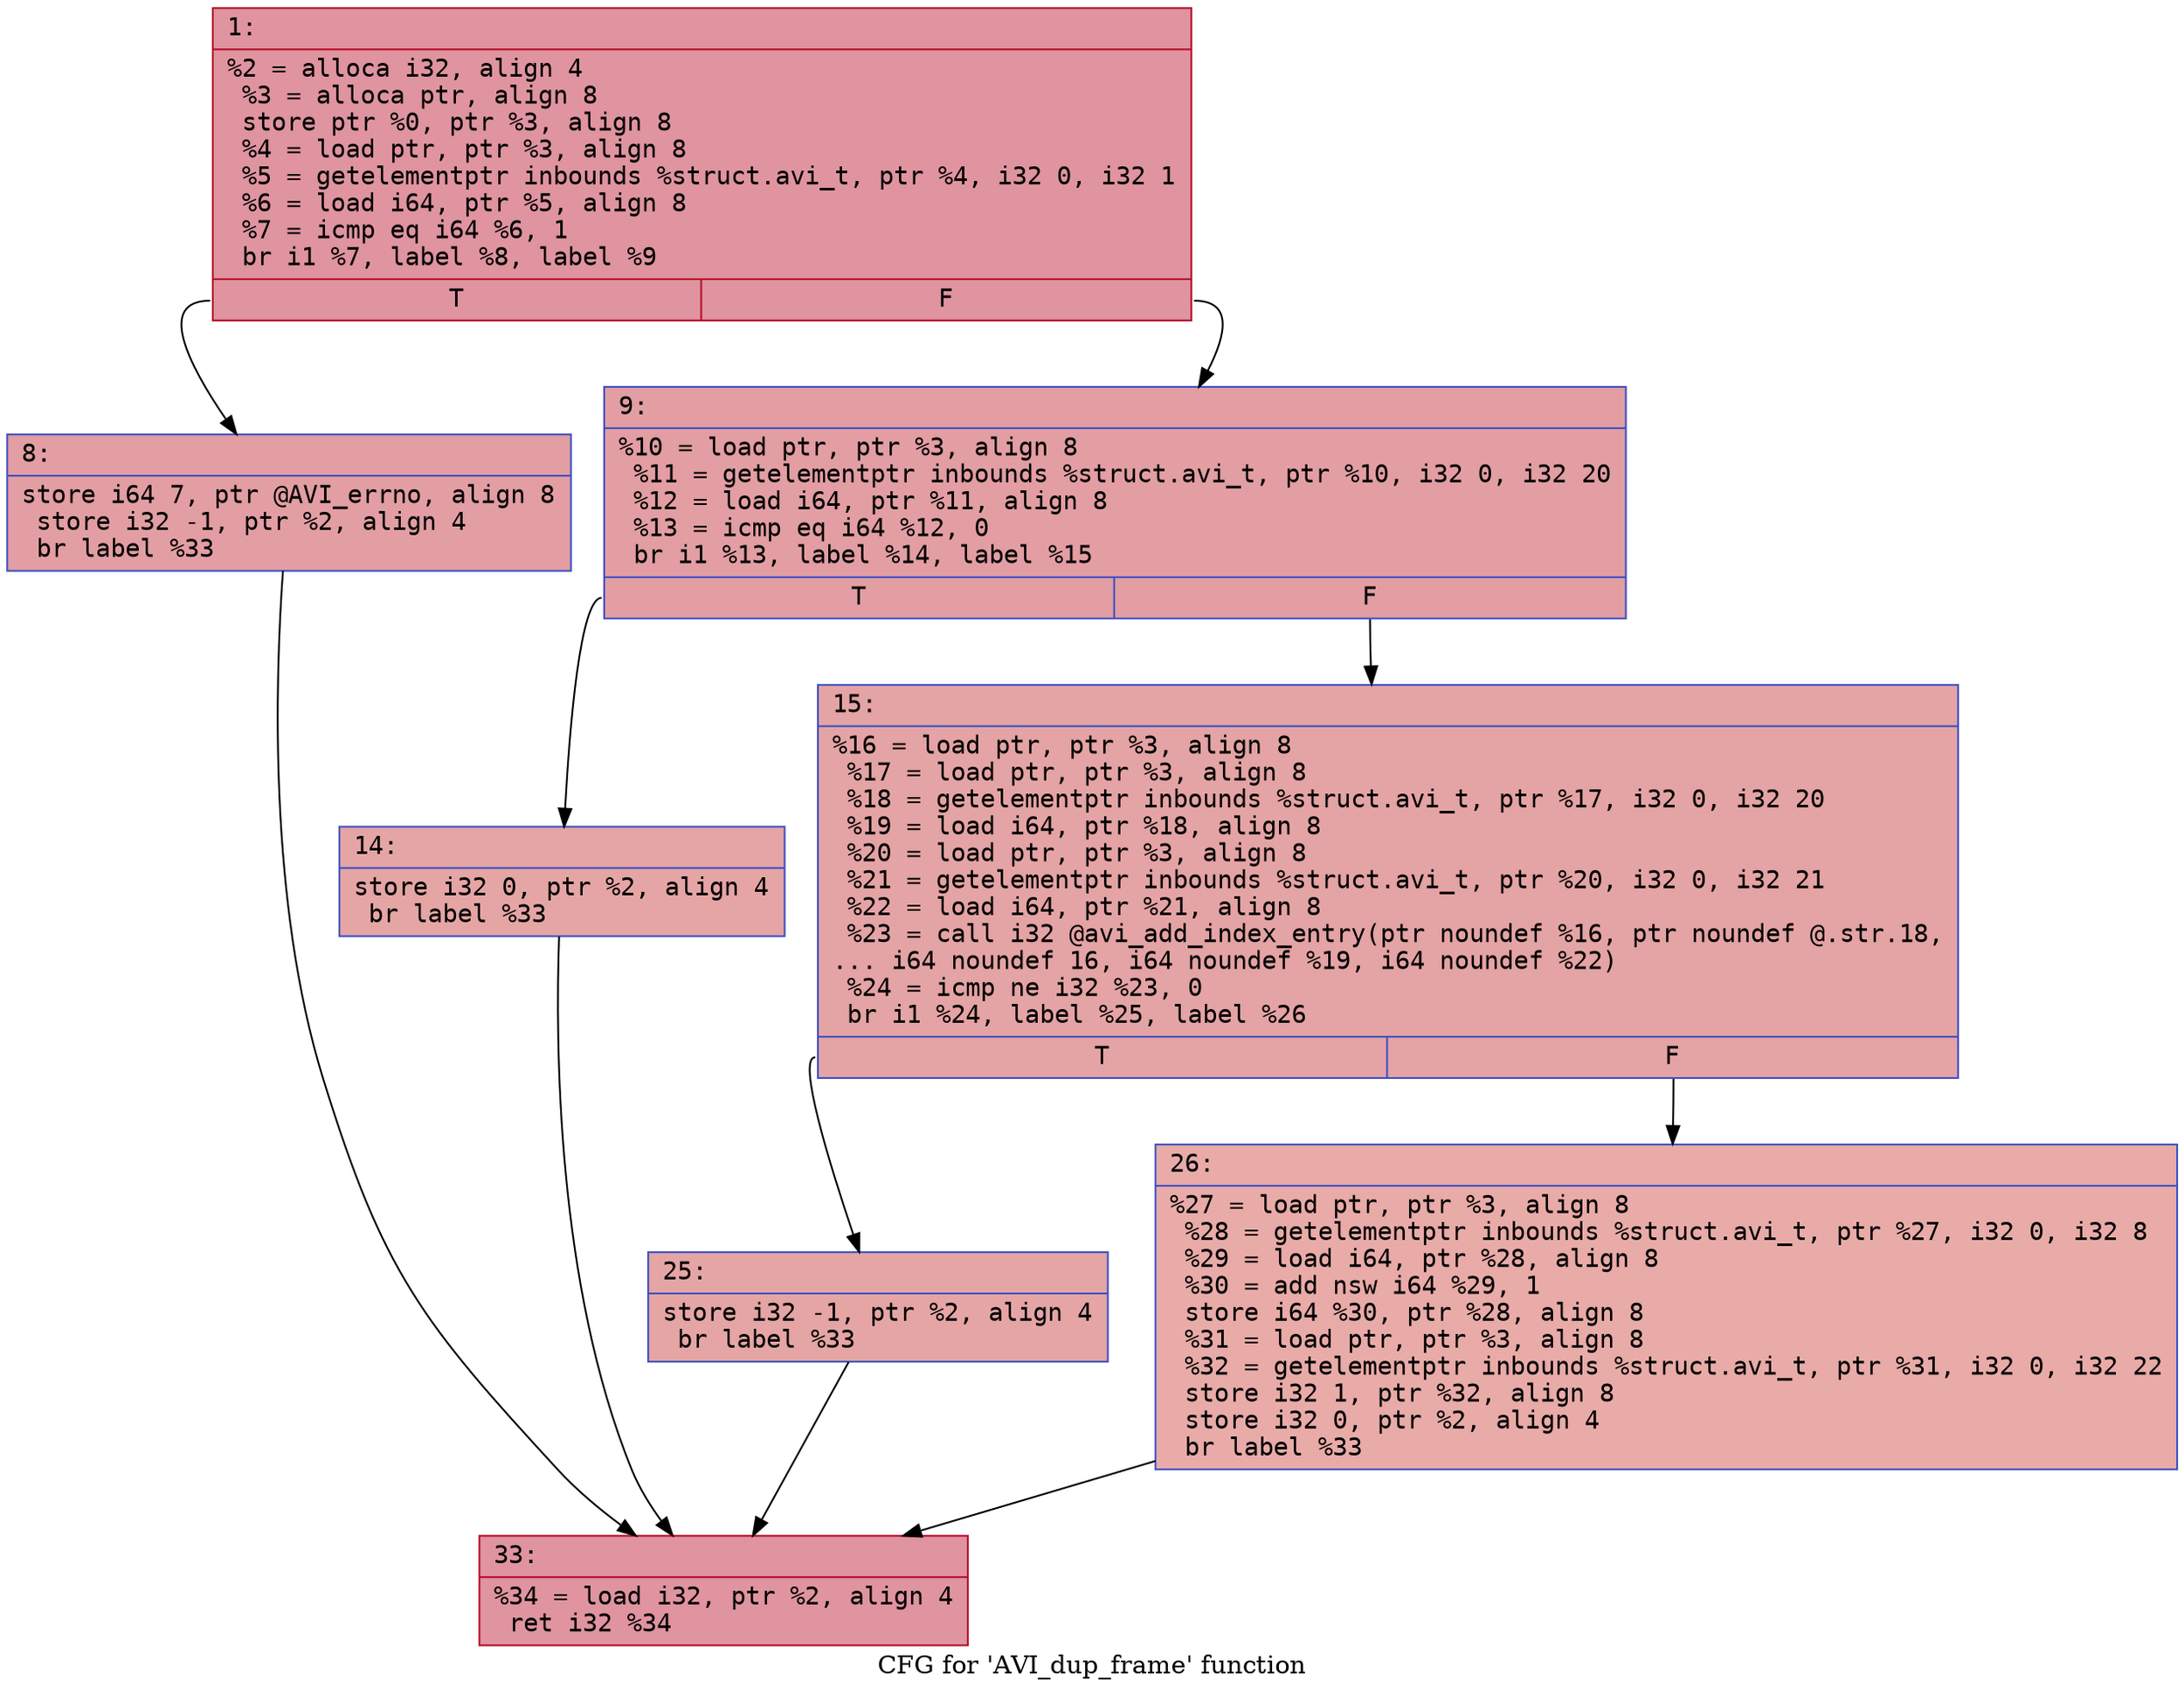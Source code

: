 digraph "CFG for 'AVI_dup_frame' function" {
	label="CFG for 'AVI_dup_frame' function";

	Node0x6000005bf520 [shape=record,color="#b70d28ff", style=filled, fillcolor="#b70d2870" fontname="Courier",label="{1:\l|  %2 = alloca i32, align 4\l  %3 = alloca ptr, align 8\l  store ptr %0, ptr %3, align 8\l  %4 = load ptr, ptr %3, align 8\l  %5 = getelementptr inbounds %struct.avi_t, ptr %4, i32 0, i32 1\l  %6 = load i64, ptr %5, align 8\l  %7 = icmp eq i64 %6, 1\l  br i1 %7, label %8, label %9\l|{<s0>T|<s1>F}}"];
	Node0x6000005bf520:s0 -> Node0x6000005bf570[tooltip="1 -> 8\nProbability 50.00%" ];
	Node0x6000005bf520:s1 -> Node0x6000005bf5c0[tooltip="1 -> 9\nProbability 50.00%" ];
	Node0x6000005bf570 [shape=record,color="#3d50c3ff", style=filled, fillcolor="#be242e70" fontname="Courier",label="{8:\l|  store i64 7, ptr @AVI_errno, align 8\l  store i32 -1, ptr %2, align 4\l  br label %33\l}"];
	Node0x6000005bf570 -> Node0x6000005bf750[tooltip="8 -> 33\nProbability 100.00%" ];
	Node0x6000005bf5c0 [shape=record,color="#3d50c3ff", style=filled, fillcolor="#be242e70" fontname="Courier",label="{9:\l|  %10 = load ptr, ptr %3, align 8\l  %11 = getelementptr inbounds %struct.avi_t, ptr %10, i32 0, i32 20\l  %12 = load i64, ptr %11, align 8\l  %13 = icmp eq i64 %12, 0\l  br i1 %13, label %14, label %15\l|{<s0>T|<s1>F}}"];
	Node0x6000005bf5c0:s0 -> Node0x6000005bf610[tooltip="9 -> 14\nProbability 37.50%" ];
	Node0x6000005bf5c0:s1 -> Node0x6000005bf660[tooltip="9 -> 15\nProbability 62.50%" ];
	Node0x6000005bf610 [shape=record,color="#3d50c3ff", style=filled, fillcolor="#c5333470" fontname="Courier",label="{14:\l|  store i32 0, ptr %2, align 4\l  br label %33\l}"];
	Node0x6000005bf610 -> Node0x6000005bf750[tooltip="14 -> 33\nProbability 100.00%" ];
	Node0x6000005bf660 [shape=record,color="#3d50c3ff", style=filled, fillcolor="#c32e3170" fontname="Courier",label="{15:\l|  %16 = load ptr, ptr %3, align 8\l  %17 = load ptr, ptr %3, align 8\l  %18 = getelementptr inbounds %struct.avi_t, ptr %17, i32 0, i32 20\l  %19 = load i64, ptr %18, align 8\l  %20 = load ptr, ptr %3, align 8\l  %21 = getelementptr inbounds %struct.avi_t, ptr %20, i32 0, i32 21\l  %22 = load i64, ptr %21, align 8\l  %23 = call i32 @avi_add_index_entry(ptr noundef %16, ptr noundef @.str.18,\l... i64 noundef 16, i64 noundef %19, i64 noundef %22)\l  %24 = icmp ne i32 %23, 0\l  br i1 %24, label %25, label %26\l|{<s0>T|<s1>F}}"];
	Node0x6000005bf660:s0 -> Node0x6000005bf6b0[tooltip="15 -> 25\nProbability 62.50%" ];
	Node0x6000005bf660:s1 -> Node0x6000005bf700[tooltip="15 -> 26\nProbability 37.50%" ];
	Node0x6000005bf6b0 [shape=record,color="#3d50c3ff", style=filled, fillcolor="#c5333470" fontname="Courier",label="{25:\l|  store i32 -1, ptr %2, align 4\l  br label %33\l}"];
	Node0x6000005bf6b0 -> Node0x6000005bf750[tooltip="25 -> 33\nProbability 100.00%" ];
	Node0x6000005bf700 [shape=record,color="#3d50c3ff", style=filled, fillcolor="#cc403a70" fontname="Courier",label="{26:\l|  %27 = load ptr, ptr %3, align 8\l  %28 = getelementptr inbounds %struct.avi_t, ptr %27, i32 0, i32 8\l  %29 = load i64, ptr %28, align 8\l  %30 = add nsw i64 %29, 1\l  store i64 %30, ptr %28, align 8\l  %31 = load ptr, ptr %3, align 8\l  %32 = getelementptr inbounds %struct.avi_t, ptr %31, i32 0, i32 22\l  store i32 1, ptr %32, align 8\l  store i32 0, ptr %2, align 4\l  br label %33\l}"];
	Node0x6000005bf700 -> Node0x6000005bf750[tooltip="26 -> 33\nProbability 100.00%" ];
	Node0x6000005bf750 [shape=record,color="#b70d28ff", style=filled, fillcolor="#b70d2870" fontname="Courier",label="{33:\l|  %34 = load i32, ptr %2, align 4\l  ret i32 %34\l}"];
}
